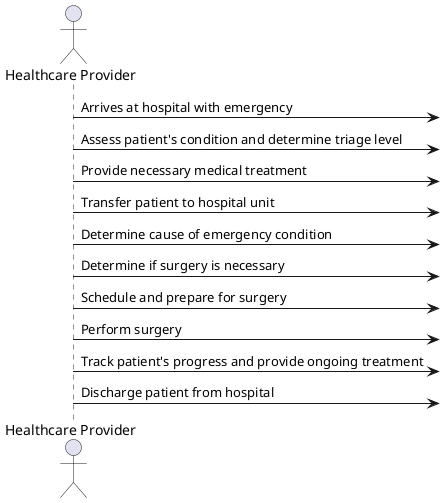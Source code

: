 @startuml

actor "Healthcare Provider" as HP

HP -> : Arrives at hospital with emergency
HP -> : Assess patient's condition and determine triage level
HP -> : Provide necessary medical treatment
HP -> : Transfer patient to hospital unit
HP -> : Determine cause of emergency condition
HP -> : Determine if surgery is necessary


  HP -> : Schedule and prepare for surgery
  HP -> : Perform surgery


HP -> : Track patient's progress and provide ongoing treatment
HP -> : Discharge patient from hospital

@enduml